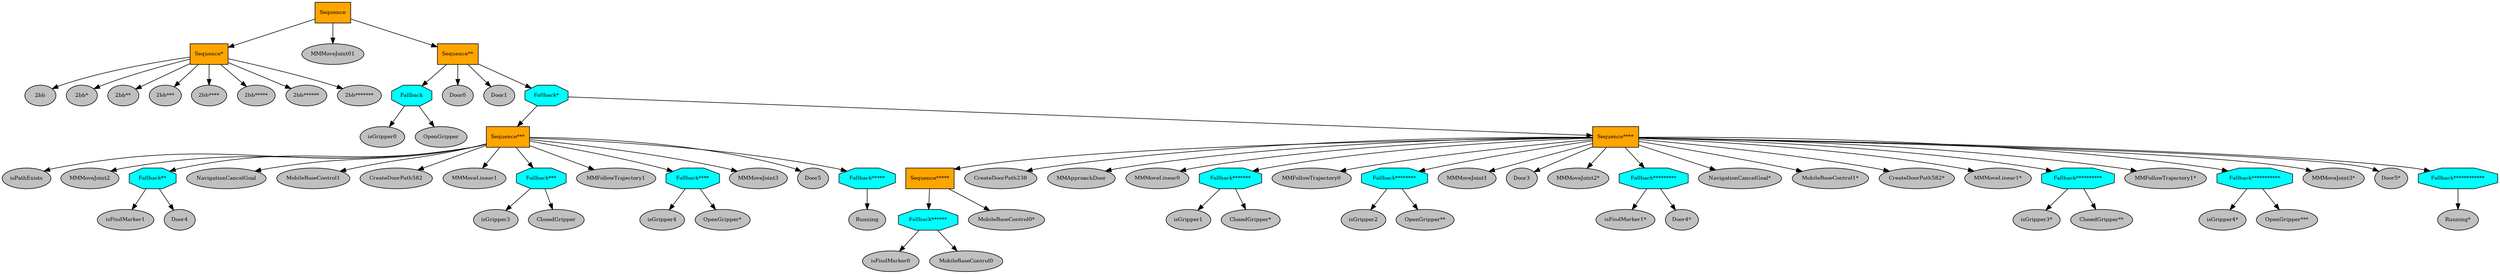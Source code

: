 digraph pastafarianism {
ordering=out;
graph [fontname="times-roman"];
node [fontname="times-roman"];
edge [fontname="times-roman"];
Sequence [fillcolor=orange, fontcolor=black, fontsize=9, label=Sequence, shape=box, style=filled];
"Sequence*" [fillcolor=orange, fontcolor=black, fontsize=9, label="Sequence*", shape=box, style=filled];
Sequence -> "Sequence*";
"2bb" [fillcolor=gray, fontcolor=black, fontsize=9, label="2bb", shape=ellipse, style=filled];
"Sequence*" -> "2bb";
"2bb*" [fillcolor=gray, fontcolor=black, fontsize=9, label="2bb*", shape=ellipse, style=filled];
"Sequence*" -> "2bb*";
"2bb**" [fillcolor=gray, fontcolor=black, fontsize=9, label="2bb**", shape=ellipse, style=filled];
"Sequence*" -> "2bb**";
"2bb***" [fillcolor=gray, fontcolor=black, fontsize=9, label="2bb***", shape=ellipse, style=filled];
"Sequence*" -> "2bb***";
"2bb****" [fillcolor=gray, fontcolor=black, fontsize=9, label="2bb****", shape=ellipse, style=filled];
"Sequence*" -> "2bb****";
"2bb*****" [fillcolor=gray, fontcolor=black, fontsize=9, label="2bb*****", shape=ellipse, style=filled];
"Sequence*" -> "2bb*****";
"2bb******" [fillcolor=gray, fontcolor=black, fontsize=9, label="2bb******", shape=ellipse, style=filled];
"Sequence*" -> "2bb******";
"2bb*******" [fillcolor=gray, fontcolor=black, fontsize=9, label="2bb*******", shape=ellipse, style=filled];
"Sequence*" -> "2bb*******";
MMMoveJoint01 [fillcolor=gray, fontcolor=black, fontsize=9, label=MMMoveJoint01, shape=ellipse, style=filled];
Sequence -> MMMoveJoint01;
"Sequence**" [fillcolor=orange, fontcolor=black, fontsize=9, label="Sequence**", shape=box, style=filled];
Sequence -> "Sequence**";
Fallback [fillcolor=cyan, fontcolor=black, fontsize=9, label=Fallback, shape=octagon, style=filled];
"Sequence**" -> Fallback;
isGripper0 [fillcolor=gray, fontcolor=black, fontsize=9, label=isGripper0, shape=ellipse, style=filled];
Fallback -> isGripper0;
OpenGripper [fillcolor=gray, fontcolor=black, fontsize=9, label=OpenGripper, shape=ellipse, style=filled];
Fallback -> OpenGripper;
Door0 [fillcolor=gray, fontcolor=black, fontsize=9, label=Door0, shape=ellipse, style=filled];
"Sequence**" -> Door0;
Door1 [fillcolor=gray, fontcolor=black, fontsize=9, label=Door1, shape=ellipse, style=filled];
"Sequence**" -> Door1;
"Fallback*" [fillcolor=cyan, fontcolor=black, fontsize=9, label="Fallback*", shape=octagon, style=filled];
"Sequence**" -> "Fallback*";
"Sequence***" [fillcolor=orange, fontcolor=black, fontsize=9, label="Sequence***", shape=box, style=filled];
"Fallback*" -> "Sequence***";
isPathExists [fillcolor=gray, fontcolor=black, fontsize=9, label=isPathExists, shape=ellipse, style=filled];
"Sequence***" -> isPathExists;
MMMoveJoint2 [fillcolor=gray, fontcolor=black, fontsize=9, label=MMMoveJoint2, shape=ellipse, style=filled];
"Sequence***" -> MMMoveJoint2;
"Fallback**" [fillcolor=cyan, fontcolor=black, fontsize=9, label="Fallback**", shape=octagon, style=filled];
"Sequence***" -> "Fallback**";
isFindMarker1 [fillcolor=gray, fontcolor=black, fontsize=9, label=isFindMarker1, shape=ellipse, style=filled];
"Fallback**" -> isFindMarker1;
Door4 [fillcolor=gray, fontcolor=black, fontsize=9, label=Door4, shape=ellipse, style=filled];
"Fallback**" -> Door4;
NavigationCancelGoal [fillcolor=gray, fontcolor=black, fontsize=9, label=NavigationCancelGoal, shape=ellipse, style=filled];
"Sequence***" -> NavigationCancelGoal;
MobileBaseControl1 [fillcolor=gray, fontcolor=black, fontsize=9, label=MobileBaseControl1, shape=ellipse, style=filled];
"Sequence***" -> MobileBaseControl1;
CreateDoorPath582 [fillcolor=gray, fontcolor=black, fontsize=9, label=CreateDoorPath582, shape=ellipse, style=filled];
"Sequence***" -> CreateDoorPath582;
MMMoveLinear1 [fillcolor=gray, fontcolor=black, fontsize=9, label=MMMoveLinear1, shape=ellipse, style=filled];
"Sequence***" -> MMMoveLinear1;
"Fallback***" [fillcolor=cyan, fontcolor=black, fontsize=9, label="Fallback***", shape=octagon, style=filled];
"Sequence***" -> "Fallback***";
isGripper3 [fillcolor=gray, fontcolor=black, fontsize=9, label=isGripper3, shape=ellipse, style=filled];
"Fallback***" -> isGripper3;
ClosedGripper [fillcolor=gray, fontcolor=black, fontsize=9, label=ClosedGripper, shape=ellipse, style=filled];
"Fallback***" -> ClosedGripper;
MMFollowTrajectory1 [fillcolor=gray, fontcolor=black, fontsize=9, label=MMFollowTrajectory1, shape=ellipse, style=filled];
"Sequence***" -> MMFollowTrajectory1;
"Fallback****" [fillcolor=cyan, fontcolor=black, fontsize=9, label="Fallback****", shape=octagon, style=filled];
"Sequence***" -> "Fallback****";
isGripper4 [fillcolor=gray, fontcolor=black, fontsize=9, label=isGripper4, shape=ellipse, style=filled];
"Fallback****" -> isGripper4;
"OpenGripper*" [fillcolor=gray, fontcolor=black, fontsize=9, label="OpenGripper*", shape=ellipse, style=filled];
"Fallback****" -> "OpenGripper*";
MMMoveJoint3 [fillcolor=gray, fontcolor=black, fontsize=9, label=MMMoveJoint3, shape=ellipse, style=filled];
"Sequence***" -> MMMoveJoint3;
Door5 [fillcolor=gray, fontcolor=black, fontsize=9, label=Door5, shape=ellipse, style=filled];
"Sequence***" -> Door5;
"Fallback*****" [fillcolor=cyan, fontcolor=black, fontsize=9, label="Fallback*****", shape=octagon, style=filled];
"Sequence***" -> "Fallback*****";
Running [fillcolor=gray, fontcolor=black, fontsize=9, label=Running, shape=ellipse, style=filled];
"Fallback*****" -> Running;
"Sequence****" [fillcolor=orange, fontcolor=black, fontsize=9, label="Sequence****", shape=box, style=filled];
"Fallback*" -> "Sequence****";
"Sequence*****" [fillcolor=orange, fontcolor=black, fontsize=9, label="Sequence*****", shape=box, style=filled];
"Sequence****" -> "Sequence*****";
"Fallback******" [fillcolor=cyan, fontcolor=black, fontsize=9, label="Fallback******", shape=octagon, style=filled];
"Sequence*****" -> "Fallback******";
isFindMarker0 [fillcolor=gray, fontcolor=black, fontsize=9, label=isFindMarker0, shape=ellipse, style=filled];
"Fallback******" -> isFindMarker0;
MobileBaseControl0 [fillcolor=gray, fontcolor=black, fontsize=9, label=MobileBaseControl0, shape=ellipse, style=filled];
"Fallback******" -> MobileBaseControl0;
"MobileBaseControl0*" [fillcolor=gray, fontcolor=black, fontsize=9, label="MobileBaseControl0*", shape=ellipse, style=filled];
"Sequence*****" -> "MobileBaseControl0*";
CreateDoorPath238 [fillcolor=gray, fontcolor=black, fontsize=9, label=CreateDoorPath238, shape=ellipse, style=filled];
"Sequence****" -> CreateDoorPath238;
MMApproachDoor [fillcolor=gray, fontcolor=black, fontsize=9, label=MMApproachDoor, shape=ellipse, style=filled];
"Sequence****" -> MMApproachDoor;
MMMoveLinear0 [fillcolor=gray, fontcolor=black, fontsize=9, label=MMMoveLinear0, shape=ellipse, style=filled];
"Sequence****" -> MMMoveLinear0;
"Fallback*******" [fillcolor=cyan, fontcolor=black, fontsize=9, label="Fallback*******", shape=octagon, style=filled];
"Sequence****" -> "Fallback*******";
isGripper1 [fillcolor=gray, fontcolor=black, fontsize=9, label=isGripper1, shape=ellipse, style=filled];
"Fallback*******" -> isGripper1;
"ClosedGripper*" [fillcolor=gray, fontcolor=black, fontsize=9, label="ClosedGripper*", shape=ellipse, style=filled];
"Fallback*******" -> "ClosedGripper*";
MMFollowTrajectory0 [fillcolor=gray, fontcolor=black, fontsize=9, label=MMFollowTrajectory0, shape=ellipse, style=filled];
"Sequence****" -> MMFollowTrajectory0;
"Fallback********" [fillcolor=cyan, fontcolor=black, fontsize=9, label="Fallback********", shape=octagon, style=filled];
"Sequence****" -> "Fallback********";
isGripper2 [fillcolor=gray, fontcolor=black, fontsize=9, label=isGripper2, shape=ellipse, style=filled];
"Fallback********" -> isGripper2;
"OpenGripper**" [fillcolor=gray, fontcolor=black, fontsize=9, label="OpenGripper**", shape=ellipse, style=filled];
"Fallback********" -> "OpenGripper**";
MMMoveJoint1 [fillcolor=gray, fontcolor=black, fontsize=9, label=MMMoveJoint1, shape=ellipse, style=filled];
"Sequence****" -> MMMoveJoint1;
Door3 [fillcolor=gray, fontcolor=black, fontsize=9, label=Door3, shape=ellipse, style=filled];
"Sequence****" -> Door3;
"MMMoveJoint2*" [fillcolor=gray, fontcolor=black, fontsize=9, label="MMMoveJoint2*", shape=ellipse, style=filled];
"Sequence****" -> "MMMoveJoint2*";
"Fallback*********" [fillcolor=cyan, fontcolor=black, fontsize=9, label="Fallback*********", shape=octagon, style=filled];
"Sequence****" -> "Fallback*********";
"isFindMarker1*" [fillcolor=gray, fontcolor=black, fontsize=9, label="isFindMarker1*", shape=ellipse, style=filled];
"Fallback*********" -> "isFindMarker1*";
"Door4*" [fillcolor=gray, fontcolor=black, fontsize=9, label="Door4*", shape=ellipse, style=filled];
"Fallback*********" -> "Door4*";
"NavigationCancelGoal*" [fillcolor=gray, fontcolor=black, fontsize=9, label="NavigationCancelGoal*", shape=ellipse, style=filled];
"Sequence****" -> "NavigationCancelGoal*";
"MobileBaseControl1*" [fillcolor=gray, fontcolor=black, fontsize=9, label="MobileBaseControl1*", shape=ellipse, style=filled];
"Sequence****" -> "MobileBaseControl1*";
"CreateDoorPath582*" [fillcolor=gray, fontcolor=black, fontsize=9, label="CreateDoorPath582*", shape=ellipse, style=filled];
"Sequence****" -> "CreateDoorPath582*";
"MMMoveLinear1*" [fillcolor=gray, fontcolor=black, fontsize=9, label="MMMoveLinear1*", shape=ellipse, style=filled];
"Sequence****" -> "MMMoveLinear1*";
"Fallback**********" [fillcolor=cyan, fontcolor=black, fontsize=9, label="Fallback**********", shape=octagon, style=filled];
"Sequence****" -> "Fallback**********";
"isGripper3*" [fillcolor=gray, fontcolor=black, fontsize=9, label="isGripper3*", shape=ellipse, style=filled];
"Fallback**********" -> "isGripper3*";
"ClosedGripper**" [fillcolor=gray, fontcolor=black, fontsize=9, label="ClosedGripper**", shape=ellipse, style=filled];
"Fallback**********" -> "ClosedGripper**";
"MMFollowTrajectory1*" [fillcolor=gray, fontcolor=black, fontsize=9, label="MMFollowTrajectory1*", shape=ellipse, style=filled];
"Sequence****" -> "MMFollowTrajectory1*";
"Fallback***********" [fillcolor=cyan, fontcolor=black, fontsize=9, label="Fallback***********", shape=octagon, style=filled];
"Sequence****" -> "Fallback***********";
"isGripper4*" [fillcolor=gray, fontcolor=black, fontsize=9, label="isGripper4*", shape=ellipse, style=filled];
"Fallback***********" -> "isGripper4*";
"OpenGripper***" [fillcolor=gray, fontcolor=black, fontsize=9, label="OpenGripper***", shape=ellipse, style=filled];
"Fallback***********" -> "OpenGripper***";
"MMMoveJoint3*" [fillcolor=gray, fontcolor=black, fontsize=9, label="MMMoveJoint3*", shape=ellipse, style=filled];
"Sequence****" -> "MMMoveJoint3*";
"Door5*" [fillcolor=gray, fontcolor=black, fontsize=9, label="Door5*", shape=ellipse, style=filled];
"Sequence****" -> "Door5*";
"Fallback************" [fillcolor=cyan, fontcolor=black, fontsize=9, label="Fallback************", shape=octagon, style=filled];
"Sequence****" -> "Fallback************";
"Running*" [fillcolor=gray, fontcolor=black, fontsize=9, label="Running*", shape=ellipse, style=filled];
"Fallback************" -> "Running*";
}
